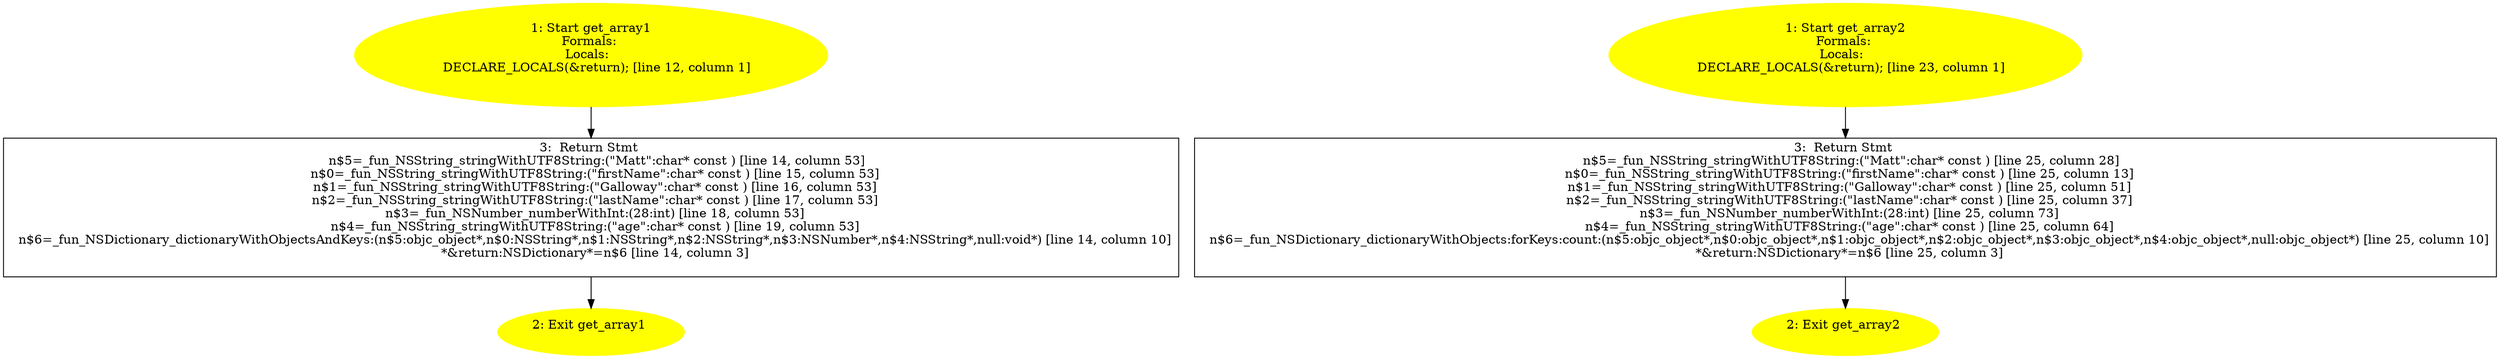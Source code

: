 /* @generated */
digraph cfg {
"get_array1.5988b7ad8acf5c81cef9a72d072073c1_1" [label="1: Start get_array1\nFormals: \nLocals:  \n   DECLARE_LOCALS(&return); [line 12, column 1]\n " color=yellow style=filled]
	

	 "get_array1.5988b7ad8acf5c81cef9a72d072073c1_1" -> "get_array1.5988b7ad8acf5c81cef9a72d072073c1_3" ;
"get_array1.5988b7ad8acf5c81cef9a72d072073c1_2" [label="2: Exit get_array1 \n  " color=yellow style=filled]
	

"get_array1.5988b7ad8acf5c81cef9a72d072073c1_3" [label="3:  Return Stmt \n   n$5=_fun_NSString_stringWithUTF8String:(\"Matt\":char* const ) [line 14, column 53]\n  n$0=_fun_NSString_stringWithUTF8String:(\"firstName\":char* const ) [line 15, column 53]\n  n$1=_fun_NSString_stringWithUTF8String:(\"Galloway\":char* const ) [line 16, column 53]\n  n$2=_fun_NSString_stringWithUTF8String:(\"lastName\":char* const ) [line 17, column 53]\n  n$3=_fun_NSNumber_numberWithInt:(28:int) [line 18, column 53]\n  n$4=_fun_NSString_stringWithUTF8String:(\"age\":char* const ) [line 19, column 53]\n  n$6=_fun_NSDictionary_dictionaryWithObjectsAndKeys:(n$5:objc_object*,n$0:NSString*,n$1:NSString*,n$2:NSString*,n$3:NSNumber*,n$4:NSString*,null:void*) [line 14, column 10]\n  *&return:NSDictionary*=n$6 [line 14, column 3]\n " shape="box"]
	

	 "get_array1.5988b7ad8acf5c81cef9a72d072073c1_3" -> "get_array1.5988b7ad8acf5c81cef9a72d072073c1_2" ;
"get_array2.84aa3c70cb20e7edbe4f0b8d0bd6aa3d_1" [label="1: Start get_array2\nFormals: \nLocals:  \n   DECLARE_LOCALS(&return); [line 23, column 1]\n " color=yellow style=filled]
	

	 "get_array2.84aa3c70cb20e7edbe4f0b8d0bd6aa3d_1" -> "get_array2.84aa3c70cb20e7edbe4f0b8d0bd6aa3d_3" ;
"get_array2.84aa3c70cb20e7edbe4f0b8d0bd6aa3d_2" [label="2: Exit get_array2 \n  " color=yellow style=filled]
	

"get_array2.84aa3c70cb20e7edbe4f0b8d0bd6aa3d_3" [label="3:  Return Stmt \n   n$5=_fun_NSString_stringWithUTF8String:(\"Matt\":char* const ) [line 25, column 28]\n  n$0=_fun_NSString_stringWithUTF8String:(\"firstName\":char* const ) [line 25, column 13]\n  n$1=_fun_NSString_stringWithUTF8String:(\"Galloway\":char* const ) [line 25, column 51]\n  n$2=_fun_NSString_stringWithUTF8String:(\"lastName\":char* const ) [line 25, column 37]\n  n$3=_fun_NSNumber_numberWithInt:(28:int) [line 25, column 73]\n  n$4=_fun_NSString_stringWithUTF8String:(\"age\":char* const ) [line 25, column 64]\n  n$6=_fun_NSDictionary_dictionaryWithObjects:forKeys:count:(n$5:objc_object*,n$0:objc_object*,n$1:objc_object*,n$2:objc_object*,n$3:objc_object*,n$4:objc_object*,null:objc_object*) [line 25, column 10]\n  *&return:NSDictionary*=n$6 [line 25, column 3]\n " shape="box"]
	

	 "get_array2.84aa3c70cb20e7edbe4f0b8d0bd6aa3d_3" -> "get_array2.84aa3c70cb20e7edbe4f0b8d0bd6aa3d_2" ;
}
